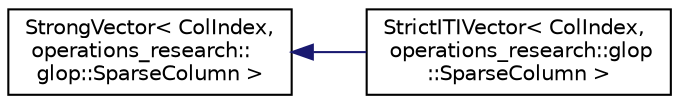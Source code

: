 digraph "Graphical Class Hierarchy"
{
 // LATEX_PDF_SIZE
  edge [fontname="Helvetica",fontsize="10",labelfontname="Helvetica",labelfontsize="10"];
  node [fontname="Helvetica",fontsize="10",shape=record];
  rankdir="LR";
  Node0 [label="StrongVector\< ColIndex,\l operations_research::\lglop::SparseColumn \>",height=0.2,width=0.4,color="black", fillcolor="white", style="filled",URL="$classabsl_1_1_strong_vector.html",tooltip=" "];
  Node0 -> Node1 [dir="back",color="midnightblue",fontsize="10",style="solid",fontname="Helvetica"];
  Node1 [label="StrictITIVector\< ColIndex,\l operations_research::glop\l::SparseColumn \>",height=0.2,width=0.4,color="black", fillcolor="white", style="filled",URL="$classoperations__research_1_1glop_1_1_strict_i_t_i_vector.html",tooltip=" "];
}
